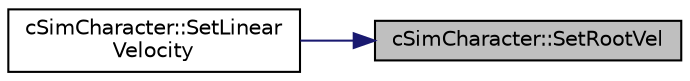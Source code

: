 digraph "cSimCharacter::SetRootVel"
{
 // LATEX_PDF_SIZE
  edge [fontname="Helvetica",fontsize="10",labelfontname="Helvetica",labelfontsize="10"];
  node [fontname="Helvetica",fontsize="10",shape=record];
  rankdir="RL";
  Node1 [label="cSimCharacter::SetRootVel",height=0.2,width=0.4,color="black", fillcolor="grey75", style="filled", fontcolor="black",tooltip=" "];
  Node1 -> Node2 [dir="back",color="midnightblue",fontsize="10",style="solid",fontname="Helvetica"];
  Node2 [label="cSimCharacter::SetLinear\lVelocity",height=0.2,width=0.4,color="black", fillcolor="white", style="filled",URL="$classc_sim_character.html#ad76b82c23f3f58104f245e97d8109bd2",tooltip=" "];
}
